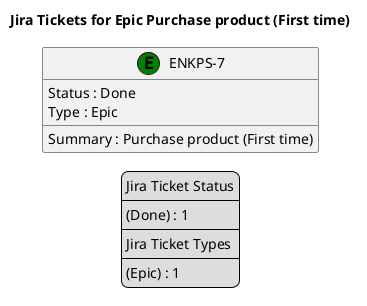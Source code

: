@startuml
'https://plantuml.com/class-diagram

' GENERATE CLASS DIAGRAM ===========
' Generated at    : Tue May 14 15:57:50 CEST 2024

title Jira Tickets for Epic Purchase product (First time)
hide empty members

legend
Jira Ticket Status
----
(Done) : 1
----
Jira Ticket Types
----
(Epic) : 1
end legend


' Tickets =======
class "ENKPS-7" << (E,green) >> {
  Summary : Purchase product (First time)
  Status : Done
  Type : Epic
}



' Links =======

' Parents =======



@enduml

